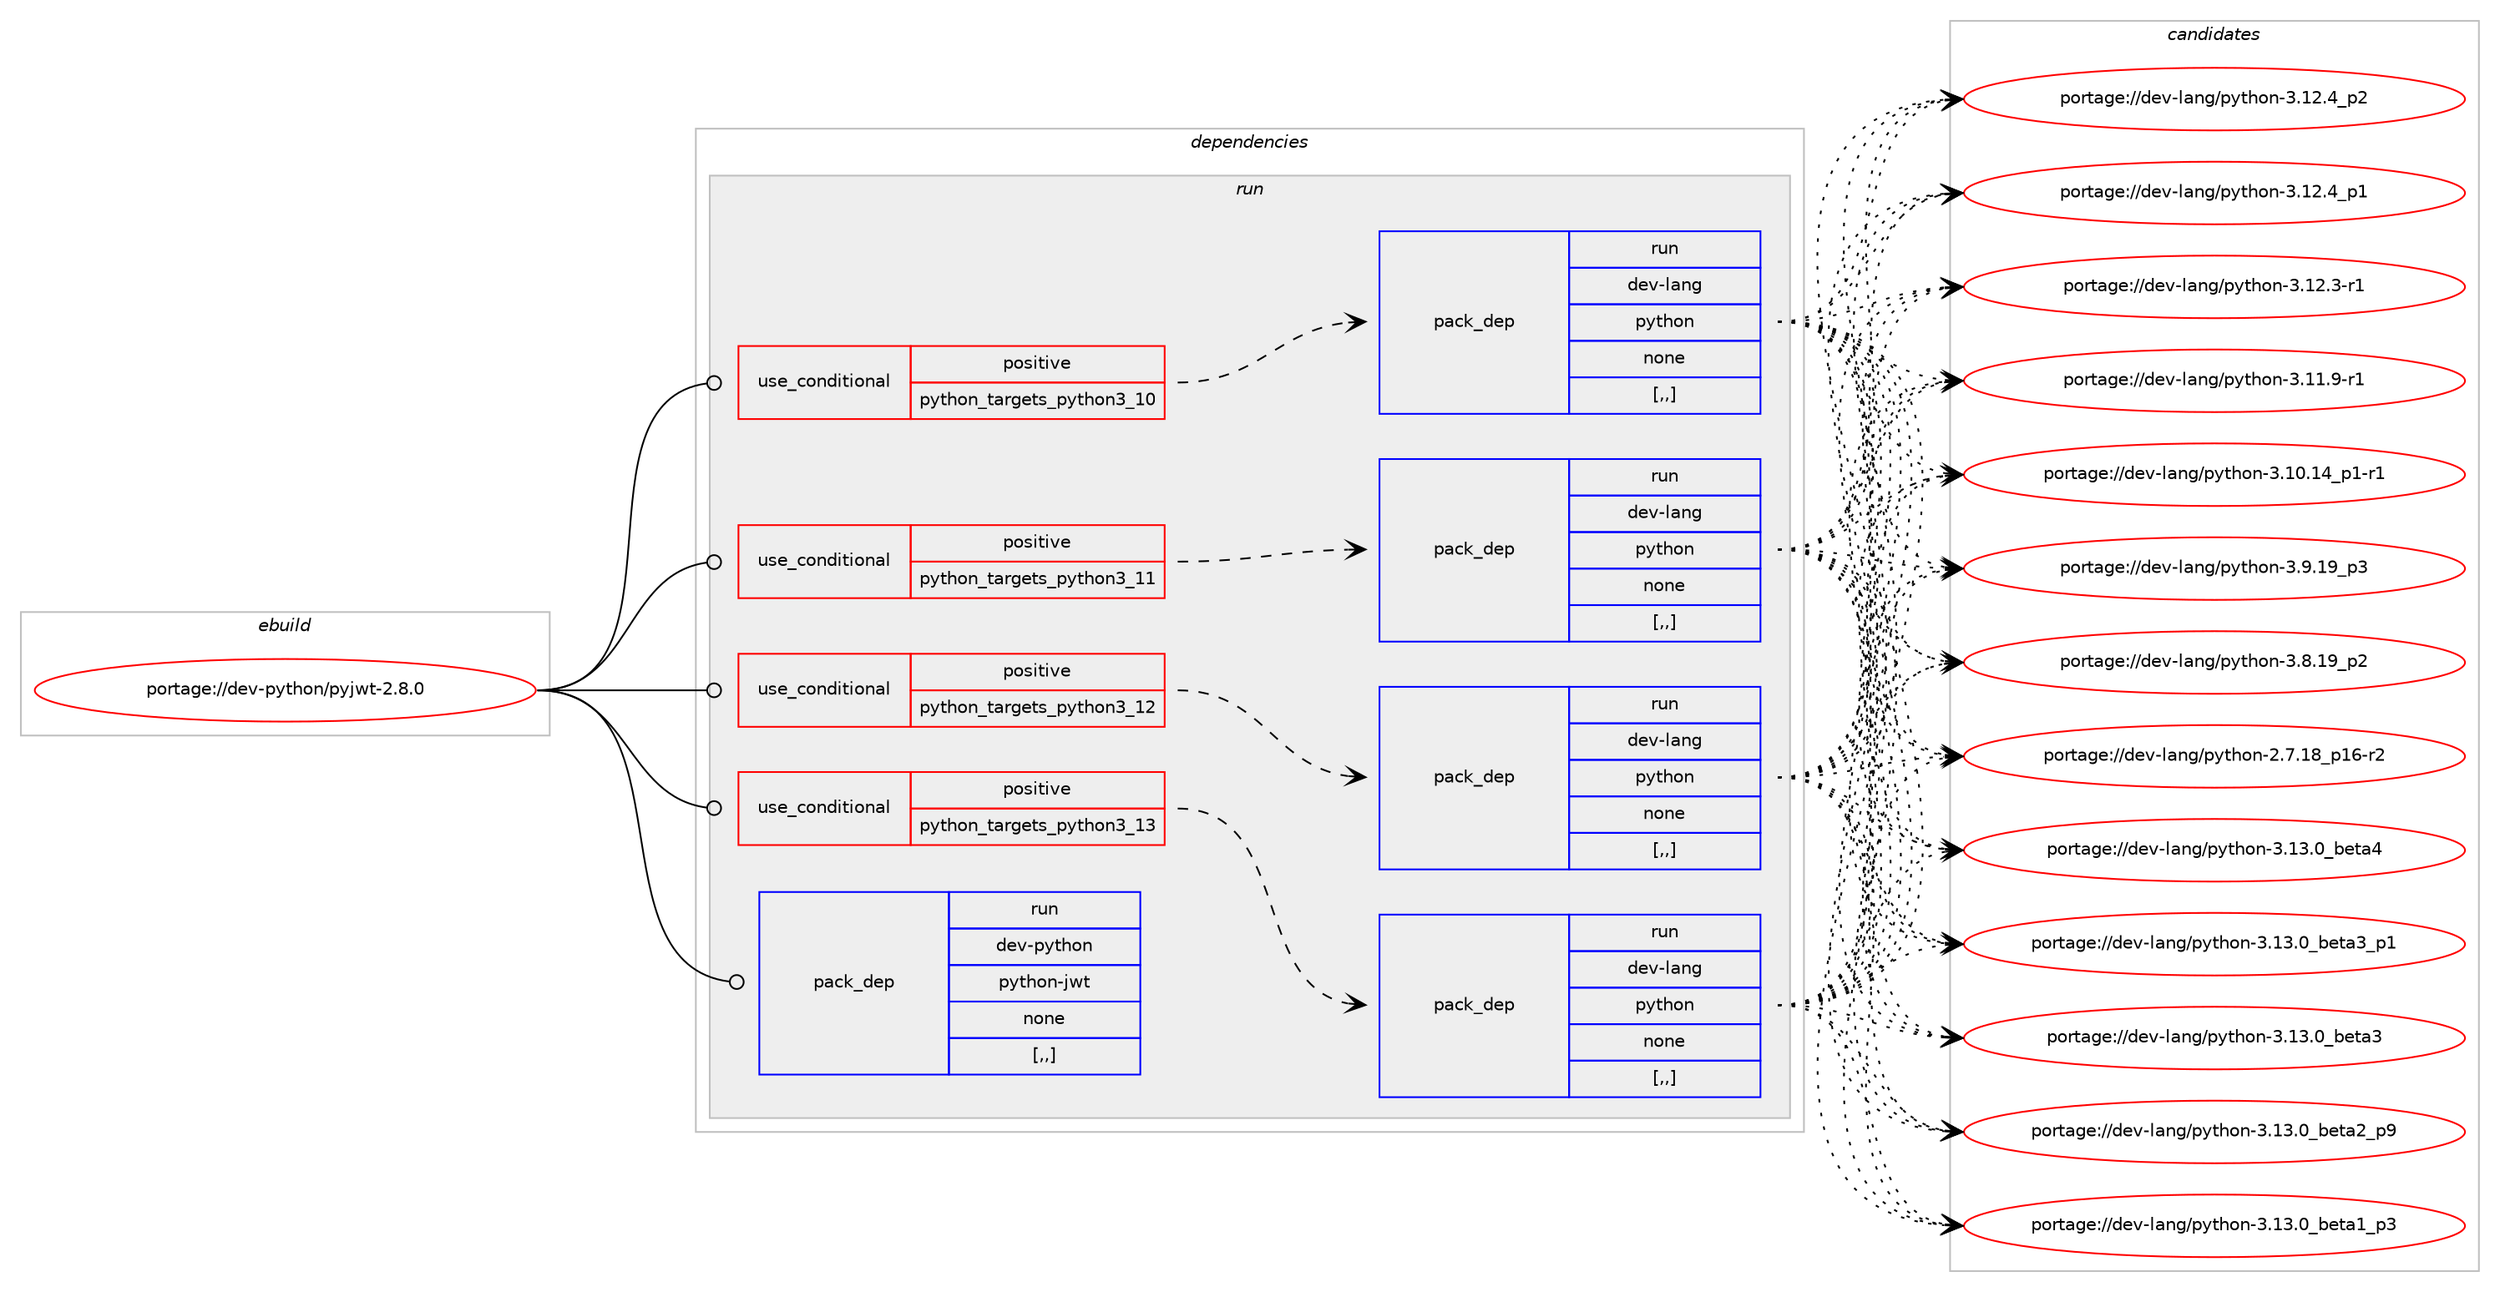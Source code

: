 digraph prolog {

# *************
# Graph options
# *************

newrank=true;
concentrate=true;
compound=true;
graph [rankdir=LR,fontname=Helvetica,fontsize=10,ranksep=1.5];#, ranksep=2.5, nodesep=0.2];
edge  [arrowhead=vee];
node  [fontname=Helvetica,fontsize=10];

# **********
# The ebuild
# **********

subgraph cluster_leftcol {
color=gray;
label=<<i>ebuild</i>>;
id [label="portage://dev-python/pyjwt-2.8.0", color=red, width=4, href="../dev-python/pyjwt-2.8.0.svg"];
}

# ****************
# The dependencies
# ****************

subgraph cluster_midcol {
color=gray;
label=<<i>dependencies</i>>;
subgraph cluster_compile {
fillcolor="#eeeeee";
style=filled;
label=<<i>compile</i>>;
}
subgraph cluster_compileandrun {
fillcolor="#eeeeee";
style=filled;
label=<<i>compile and run</i>>;
}
subgraph cluster_run {
fillcolor="#eeeeee";
style=filled;
label=<<i>run</i>>;
subgraph cond37133 {
dependency157241 [label=<<TABLE BORDER="0" CELLBORDER="1" CELLSPACING="0" CELLPADDING="4"><TR><TD ROWSPAN="3" CELLPADDING="10">use_conditional</TD></TR><TR><TD>positive</TD></TR><TR><TD>python_targets_python3_10</TD></TR></TABLE>>, shape=none, color=red];
subgraph pack118851 {
dependency157242 [label=<<TABLE BORDER="0" CELLBORDER="1" CELLSPACING="0" CELLPADDING="4" WIDTH="220"><TR><TD ROWSPAN="6" CELLPADDING="30">pack_dep</TD></TR><TR><TD WIDTH="110">run</TD></TR><TR><TD>dev-lang</TD></TR><TR><TD>python</TD></TR><TR><TD>none</TD></TR><TR><TD>[,,]</TD></TR></TABLE>>, shape=none, color=blue];
}
dependency157241:e -> dependency157242:w [weight=20,style="dashed",arrowhead="vee"];
}
id:e -> dependency157241:w [weight=20,style="solid",arrowhead="odot"];
subgraph cond37134 {
dependency157243 [label=<<TABLE BORDER="0" CELLBORDER="1" CELLSPACING="0" CELLPADDING="4"><TR><TD ROWSPAN="3" CELLPADDING="10">use_conditional</TD></TR><TR><TD>positive</TD></TR><TR><TD>python_targets_python3_11</TD></TR></TABLE>>, shape=none, color=red];
subgraph pack118852 {
dependency157244 [label=<<TABLE BORDER="0" CELLBORDER="1" CELLSPACING="0" CELLPADDING="4" WIDTH="220"><TR><TD ROWSPAN="6" CELLPADDING="30">pack_dep</TD></TR><TR><TD WIDTH="110">run</TD></TR><TR><TD>dev-lang</TD></TR><TR><TD>python</TD></TR><TR><TD>none</TD></TR><TR><TD>[,,]</TD></TR></TABLE>>, shape=none, color=blue];
}
dependency157243:e -> dependency157244:w [weight=20,style="dashed",arrowhead="vee"];
}
id:e -> dependency157243:w [weight=20,style="solid",arrowhead="odot"];
subgraph cond37135 {
dependency157245 [label=<<TABLE BORDER="0" CELLBORDER="1" CELLSPACING="0" CELLPADDING="4"><TR><TD ROWSPAN="3" CELLPADDING="10">use_conditional</TD></TR><TR><TD>positive</TD></TR><TR><TD>python_targets_python3_12</TD></TR></TABLE>>, shape=none, color=red];
subgraph pack118853 {
dependency157246 [label=<<TABLE BORDER="0" CELLBORDER="1" CELLSPACING="0" CELLPADDING="4" WIDTH="220"><TR><TD ROWSPAN="6" CELLPADDING="30">pack_dep</TD></TR><TR><TD WIDTH="110">run</TD></TR><TR><TD>dev-lang</TD></TR><TR><TD>python</TD></TR><TR><TD>none</TD></TR><TR><TD>[,,]</TD></TR></TABLE>>, shape=none, color=blue];
}
dependency157245:e -> dependency157246:w [weight=20,style="dashed",arrowhead="vee"];
}
id:e -> dependency157245:w [weight=20,style="solid",arrowhead="odot"];
subgraph cond37136 {
dependency157247 [label=<<TABLE BORDER="0" CELLBORDER="1" CELLSPACING="0" CELLPADDING="4"><TR><TD ROWSPAN="3" CELLPADDING="10">use_conditional</TD></TR><TR><TD>positive</TD></TR><TR><TD>python_targets_python3_13</TD></TR></TABLE>>, shape=none, color=red];
subgraph pack118854 {
dependency157248 [label=<<TABLE BORDER="0" CELLBORDER="1" CELLSPACING="0" CELLPADDING="4" WIDTH="220"><TR><TD ROWSPAN="6" CELLPADDING="30">pack_dep</TD></TR><TR><TD WIDTH="110">run</TD></TR><TR><TD>dev-lang</TD></TR><TR><TD>python</TD></TR><TR><TD>none</TD></TR><TR><TD>[,,]</TD></TR></TABLE>>, shape=none, color=blue];
}
dependency157247:e -> dependency157248:w [weight=20,style="dashed",arrowhead="vee"];
}
id:e -> dependency157247:w [weight=20,style="solid",arrowhead="odot"];
subgraph pack118855 {
dependency157249 [label=<<TABLE BORDER="0" CELLBORDER="1" CELLSPACING="0" CELLPADDING="4" WIDTH="220"><TR><TD ROWSPAN="6" CELLPADDING="30">pack_dep</TD></TR><TR><TD WIDTH="110">run</TD></TR><TR><TD>dev-python</TD></TR><TR><TD>python-jwt</TD></TR><TR><TD>none</TD></TR><TR><TD>[,,]</TD></TR></TABLE>>, shape=none, color=blue];
}
id:e -> dependency157249:w [weight=20,style="solid",arrowhead="odot"];
}
}

# **************
# The candidates
# **************

subgraph cluster_choices {
rank=same;
color=gray;
label=<<i>candidates</i>>;

subgraph choice118851 {
color=black;
nodesep=1;
choice1001011184510897110103471121211161041111104551464951464895981011169752 [label="portage://dev-lang/python-3.13.0_beta4", color=red, width=4,href="../dev-lang/python-3.13.0_beta4.svg"];
choice10010111845108971101034711212111610411111045514649514648959810111697519511249 [label="portage://dev-lang/python-3.13.0_beta3_p1", color=red, width=4,href="../dev-lang/python-3.13.0_beta3_p1.svg"];
choice1001011184510897110103471121211161041111104551464951464895981011169751 [label="portage://dev-lang/python-3.13.0_beta3", color=red, width=4,href="../dev-lang/python-3.13.0_beta3.svg"];
choice10010111845108971101034711212111610411111045514649514648959810111697509511257 [label="portage://dev-lang/python-3.13.0_beta2_p9", color=red, width=4,href="../dev-lang/python-3.13.0_beta2_p9.svg"];
choice10010111845108971101034711212111610411111045514649514648959810111697499511251 [label="portage://dev-lang/python-3.13.0_beta1_p3", color=red, width=4,href="../dev-lang/python-3.13.0_beta1_p3.svg"];
choice100101118451089711010347112121116104111110455146495046529511250 [label="portage://dev-lang/python-3.12.4_p2", color=red, width=4,href="../dev-lang/python-3.12.4_p2.svg"];
choice100101118451089711010347112121116104111110455146495046529511249 [label="portage://dev-lang/python-3.12.4_p1", color=red, width=4,href="../dev-lang/python-3.12.4_p1.svg"];
choice100101118451089711010347112121116104111110455146495046514511449 [label="portage://dev-lang/python-3.12.3-r1", color=red, width=4,href="../dev-lang/python-3.12.3-r1.svg"];
choice100101118451089711010347112121116104111110455146494946574511449 [label="portage://dev-lang/python-3.11.9-r1", color=red, width=4,href="../dev-lang/python-3.11.9-r1.svg"];
choice100101118451089711010347112121116104111110455146494846495295112494511449 [label="portage://dev-lang/python-3.10.14_p1-r1", color=red, width=4,href="../dev-lang/python-3.10.14_p1-r1.svg"];
choice100101118451089711010347112121116104111110455146574649579511251 [label="portage://dev-lang/python-3.9.19_p3", color=red, width=4,href="../dev-lang/python-3.9.19_p3.svg"];
choice100101118451089711010347112121116104111110455146564649579511250 [label="portage://dev-lang/python-3.8.19_p2", color=red, width=4,href="../dev-lang/python-3.8.19_p2.svg"];
choice100101118451089711010347112121116104111110455046554649569511249544511450 [label="portage://dev-lang/python-2.7.18_p16-r2", color=red, width=4,href="../dev-lang/python-2.7.18_p16-r2.svg"];
dependency157242:e -> choice1001011184510897110103471121211161041111104551464951464895981011169752:w [style=dotted,weight="100"];
dependency157242:e -> choice10010111845108971101034711212111610411111045514649514648959810111697519511249:w [style=dotted,weight="100"];
dependency157242:e -> choice1001011184510897110103471121211161041111104551464951464895981011169751:w [style=dotted,weight="100"];
dependency157242:e -> choice10010111845108971101034711212111610411111045514649514648959810111697509511257:w [style=dotted,weight="100"];
dependency157242:e -> choice10010111845108971101034711212111610411111045514649514648959810111697499511251:w [style=dotted,weight="100"];
dependency157242:e -> choice100101118451089711010347112121116104111110455146495046529511250:w [style=dotted,weight="100"];
dependency157242:e -> choice100101118451089711010347112121116104111110455146495046529511249:w [style=dotted,weight="100"];
dependency157242:e -> choice100101118451089711010347112121116104111110455146495046514511449:w [style=dotted,weight="100"];
dependency157242:e -> choice100101118451089711010347112121116104111110455146494946574511449:w [style=dotted,weight="100"];
dependency157242:e -> choice100101118451089711010347112121116104111110455146494846495295112494511449:w [style=dotted,weight="100"];
dependency157242:e -> choice100101118451089711010347112121116104111110455146574649579511251:w [style=dotted,weight="100"];
dependency157242:e -> choice100101118451089711010347112121116104111110455146564649579511250:w [style=dotted,weight="100"];
dependency157242:e -> choice100101118451089711010347112121116104111110455046554649569511249544511450:w [style=dotted,weight="100"];
}
subgraph choice118852 {
color=black;
nodesep=1;
choice1001011184510897110103471121211161041111104551464951464895981011169752 [label="portage://dev-lang/python-3.13.0_beta4", color=red, width=4,href="../dev-lang/python-3.13.0_beta4.svg"];
choice10010111845108971101034711212111610411111045514649514648959810111697519511249 [label="portage://dev-lang/python-3.13.0_beta3_p1", color=red, width=4,href="../dev-lang/python-3.13.0_beta3_p1.svg"];
choice1001011184510897110103471121211161041111104551464951464895981011169751 [label="portage://dev-lang/python-3.13.0_beta3", color=red, width=4,href="../dev-lang/python-3.13.0_beta3.svg"];
choice10010111845108971101034711212111610411111045514649514648959810111697509511257 [label="portage://dev-lang/python-3.13.0_beta2_p9", color=red, width=4,href="../dev-lang/python-3.13.0_beta2_p9.svg"];
choice10010111845108971101034711212111610411111045514649514648959810111697499511251 [label="portage://dev-lang/python-3.13.0_beta1_p3", color=red, width=4,href="../dev-lang/python-3.13.0_beta1_p3.svg"];
choice100101118451089711010347112121116104111110455146495046529511250 [label="portage://dev-lang/python-3.12.4_p2", color=red, width=4,href="../dev-lang/python-3.12.4_p2.svg"];
choice100101118451089711010347112121116104111110455146495046529511249 [label="portage://dev-lang/python-3.12.4_p1", color=red, width=4,href="../dev-lang/python-3.12.4_p1.svg"];
choice100101118451089711010347112121116104111110455146495046514511449 [label="portage://dev-lang/python-3.12.3-r1", color=red, width=4,href="../dev-lang/python-3.12.3-r1.svg"];
choice100101118451089711010347112121116104111110455146494946574511449 [label="portage://dev-lang/python-3.11.9-r1", color=red, width=4,href="../dev-lang/python-3.11.9-r1.svg"];
choice100101118451089711010347112121116104111110455146494846495295112494511449 [label="portage://dev-lang/python-3.10.14_p1-r1", color=red, width=4,href="../dev-lang/python-3.10.14_p1-r1.svg"];
choice100101118451089711010347112121116104111110455146574649579511251 [label="portage://dev-lang/python-3.9.19_p3", color=red, width=4,href="../dev-lang/python-3.9.19_p3.svg"];
choice100101118451089711010347112121116104111110455146564649579511250 [label="portage://dev-lang/python-3.8.19_p2", color=red, width=4,href="../dev-lang/python-3.8.19_p2.svg"];
choice100101118451089711010347112121116104111110455046554649569511249544511450 [label="portage://dev-lang/python-2.7.18_p16-r2", color=red, width=4,href="../dev-lang/python-2.7.18_p16-r2.svg"];
dependency157244:e -> choice1001011184510897110103471121211161041111104551464951464895981011169752:w [style=dotted,weight="100"];
dependency157244:e -> choice10010111845108971101034711212111610411111045514649514648959810111697519511249:w [style=dotted,weight="100"];
dependency157244:e -> choice1001011184510897110103471121211161041111104551464951464895981011169751:w [style=dotted,weight="100"];
dependency157244:e -> choice10010111845108971101034711212111610411111045514649514648959810111697509511257:w [style=dotted,weight="100"];
dependency157244:e -> choice10010111845108971101034711212111610411111045514649514648959810111697499511251:w [style=dotted,weight="100"];
dependency157244:e -> choice100101118451089711010347112121116104111110455146495046529511250:w [style=dotted,weight="100"];
dependency157244:e -> choice100101118451089711010347112121116104111110455146495046529511249:w [style=dotted,weight="100"];
dependency157244:e -> choice100101118451089711010347112121116104111110455146495046514511449:w [style=dotted,weight="100"];
dependency157244:e -> choice100101118451089711010347112121116104111110455146494946574511449:w [style=dotted,weight="100"];
dependency157244:e -> choice100101118451089711010347112121116104111110455146494846495295112494511449:w [style=dotted,weight="100"];
dependency157244:e -> choice100101118451089711010347112121116104111110455146574649579511251:w [style=dotted,weight="100"];
dependency157244:e -> choice100101118451089711010347112121116104111110455146564649579511250:w [style=dotted,weight="100"];
dependency157244:e -> choice100101118451089711010347112121116104111110455046554649569511249544511450:w [style=dotted,weight="100"];
}
subgraph choice118853 {
color=black;
nodesep=1;
choice1001011184510897110103471121211161041111104551464951464895981011169752 [label="portage://dev-lang/python-3.13.0_beta4", color=red, width=4,href="../dev-lang/python-3.13.0_beta4.svg"];
choice10010111845108971101034711212111610411111045514649514648959810111697519511249 [label="portage://dev-lang/python-3.13.0_beta3_p1", color=red, width=4,href="../dev-lang/python-3.13.0_beta3_p1.svg"];
choice1001011184510897110103471121211161041111104551464951464895981011169751 [label="portage://dev-lang/python-3.13.0_beta3", color=red, width=4,href="../dev-lang/python-3.13.0_beta3.svg"];
choice10010111845108971101034711212111610411111045514649514648959810111697509511257 [label="portage://dev-lang/python-3.13.0_beta2_p9", color=red, width=4,href="../dev-lang/python-3.13.0_beta2_p9.svg"];
choice10010111845108971101034711212111610411111045514649514648959810111697499511251 [label="portage://dev-lang/python-3.13.0_beta1_p3", color=red, width=4,href="../dev-lang/python-3.13.0_beta1_p3.svg"];
choice100101118451089711010347112121116104111110455146495046529511250 [label="portage://dev-lang/python-3.12.4_p2", color=red, width=4,href="../dev-lang/python-3.12.4_p2.svg"];
choice100101118451089711010347112121116104111110455146495046529511249 [label="portage://dev-lang/python-3.12.4_p1", color=red, width=4,href="../dev-lang/python-3.12.4_p1.svg"];
choice100101118451089711010347112121116104111110455146495046514511449 [label="portage://dev-lang/python-3.12.3-r1", color=red, width=4,href="../dev-lang/python-3.12.3-r1.svg"];
choice100101118451089711010347112121116104111110455146494946574511449 [label="portage://dev-lang/python-3.11.9-r1", color=red, width=4,href="../dev-lang/python-3.11.9-r1.svg"];
choice100101118451089711010347112121116104111110455146494846495295112494511449 [label="portage://dev-lang/python-3.10.14_p1-r1", color=red, width=4,href="../dev-lang/python-3.10.14_p1-r1.svg"];
choice100101118451089711010347112121116104111110455146574649579511251 [label="portage://dev-lang/python-3.9.19_p3", color=red, width=4,href="../dev-lang/python-3.9.19_p3.svg"];
choice100101118451089711010347112121116104111110455146564649579511250 [label="portage://dev-lang/python-3.8.19_p2", color=red, width=4,href="../dev-lang/python-3.8.19_p2.svg"];
choice100101118451089711010347112121116104111110455046554649569511249544511450 [label="portage://dev-lang/python-2.7.18_p16-r2", color=red, width=4,href="../dev-lang/python-2.7.18_p16-r2.svg"];
dependency157246:e -> choice1001011184510897110103471121211161041111104551464951464895981011169752:w [style=dotted,weight="100"];
dependency157246:e -> choice10010111845108971101034711212111610411111045514649514648959810111697519511249:w [style=dotted,weight="100"];
dependency157246:e -> choice1001011184510897110103471121211161041111104551464951464895981011169751:w [style=dotted,weight="100"];
dependency157246:e -> choice10010111845108971101034711212111610411111045514649514648959810111697509511257:w [style=dotted,weight="100"];
dependency157246:e -> choice10010111845108971101034711212111610411111045514649514648959810111697499511251:w [style=dotted,weight="100"];
dependency157246:e -> choice100101118451089711010347112121116104111110455146495046529511250:w [style=dotted,weight="100"];
dependency157246:e -> choice100101118451089711010347112121116104111110455146495046529511249:w [style=dotted,weight="100"];
dependency157246:e -> choice100101118451089711010347112121116104111110455146495046514511449:w [style=dotted,weight="100"];
dependency157246:e -> choice100101118451089711010347112121116104111110455146494946574511449:w [style=dotted,weight="100"];
dependency157246:e -> choice100101118451089711010347112121116104111110455146494846495295112494511449:w [style=dotted,weight="100"];
dependency157246:e -> choice100101118451089711010347112121116104111110455146574649579511251:w [style=dotted,weight="100"];
dependency157246:e -> choice100101118451089711010347112121116104111110455146564649579511250:w [style=dotted,weight="100"];
dependency157246:e -> choice100101118451089711010347112121116104111110455046554649569511249544511450:w [style=dotted,weight="100"];
}
subgraph choice118854 {
color=black;
nodesep=1;
choice1001011184510897110103471121211161041111104551464951464895981011169752 [label="portage://dev-lang/python-3.13.0_beta4", color=red, width=4,href="../dev-lang/python-3.13.0_beta4.svg"];
choice10010111845108971101034711212111610411111045514649514648959810111697519511249 [label="portage://dev-lang/python-3.13.0_beta3_p1", color=red, width=4,href="../dev-lang/python-3.13.0_beta3_p1.svg"];
choice1001011184510897110103471121211161041111104551464951464895981011169751 [label="portage://dev-lang/python-3.13.0_beta3", color=red, width=4,href="../dev-lang/python-3.13.0_beta3.svg"];
choice10010111845108971101034711212111610411111045514649514648959810111697509511257 [label="portage://dev-lang/python-3.13.0_beta2_p9", color=red, width=4,href="../dev-lang/python-3.13.0_beta2_p9.svg"];
choice10010111845108971101034711212111610411111045514649514648959810111697499511251 [label="portage://dev-lang/python-3.13.0_beta1_p3", color=red, width=4,href="../dev-lang/python-3.13.0_beta1_p3.svg"];
choice100101118451089711010347112121116104111110455146495046529511250 [label="portage://dev-lang/python-3.12.4_p2", color=red, width=4,href="../dev-lang/python-3.12.4_p2.svg"];
choice100101118451089711010347112121116104111110455146495046529511249 [label="portage://dev-lang/python-3.12.4_p1", color=red, width=4,href="../dev-lang/python-3.12.4_p1.svg"];
choice100101118451089711010347112121116104111110455146495046514511449 [label="portage://dev-lang/python-3.12.3-r1", color=red, width=4,href="../dev-lang/python-3.12.3-r1.svg"];
choice100101118451089711010347112121116104111110455146494946574511449 [label="portage://dev-lang/python-3.11.9-r1", color=red, width=4,href="../dev-lang/python-3.11.9-r1.svg"];
choice100101118451089711010347112121116104111110455146494846495295112494511449 [label="portage://dev-lang/python-3.10.14_p1-r1", color=red, width=4,href="../dev-lang/python-3.10.14_p1-r1.svg"];
choice100101118451089711010347112121116104111110455146574649579511251 [label="portage://dev-lang/python-3.9.19_p3", color=red, width=4,href="../dev-lang/python-3.9.19_p3.svg"];
choice100101118451089711010347112121116104111110455146564649579511250 [label="portage://dev-lang/python-3.8.19_p2", color=red, width=4,href="../dev-lang/python-3.8.19_p2.svg"];
choice100101118451089711010347112121116104111110455046554649569511249544511450 [label="portage://dev-lang/python-2.7.18_p16-r2", color=red, width=4,href="../dev-lang/python-2.7.18_p16-r2.svg"];
dependency157248:e -> choice1001011184510897110103471121211161041111104551464951464895981011169752:w [style=dotted,weight="100"];
dependency157248:e -> choice10010111845108971101034711212111610411111045514649514648959810111697519511249:w [style=dotted,weight="100"];
dependency157248:e -> choice1001011184510897110103471121211161041111104551464951464895981011169751:w [style=dotted,weight="100"];
dependency157248:e -> choice10010111845108971101034711212111610411111045514649514648959810111697509511257:w [style=dotted,weight="100"];
dependency157248:e -> choice10010111845108971101034711212111610411111045514649514648959810111697499511251:w [style=dotted,weight="100"];
dependency157248:e -> choice100101118451089711010347112121116104111110455146495046529511250:w [style=dotted,weight="100"];
dependency157248:e -> choice100101118451089711010347112121116104111110455146495046529511249:w [style=dotted,weight="100"];
dependency157248:e -> choice100101118451089711010347112121116104111110455146495046514511449:w [style=dotted,weight="100"];
dependency157248:e -> choice100101118451089711010347112121116104111110455146494946574511449:w [style=dotted,weight="100"];
dependency157248:e -> choice100101118451089711010347112121116104111110455146494846495295112494511449:w [style=dotted,weight="100"];
dependency157248:e -> choice100101118451089711010347112121116104111110455146574649579511251:w [style=dotted,weight="100"];
dependency157248:e -> choice100101118451089711010347112121116104111110455146564649579511250:w [style=dotted,weight="100"];
dependency157248:e -> choice100101118451089711010347112121116104111110455046554649569511249544511450:w [style=dotted,weight="100"];
}
subgraph choice118855 {
color=black;
nodesep=1;
}
}

}

